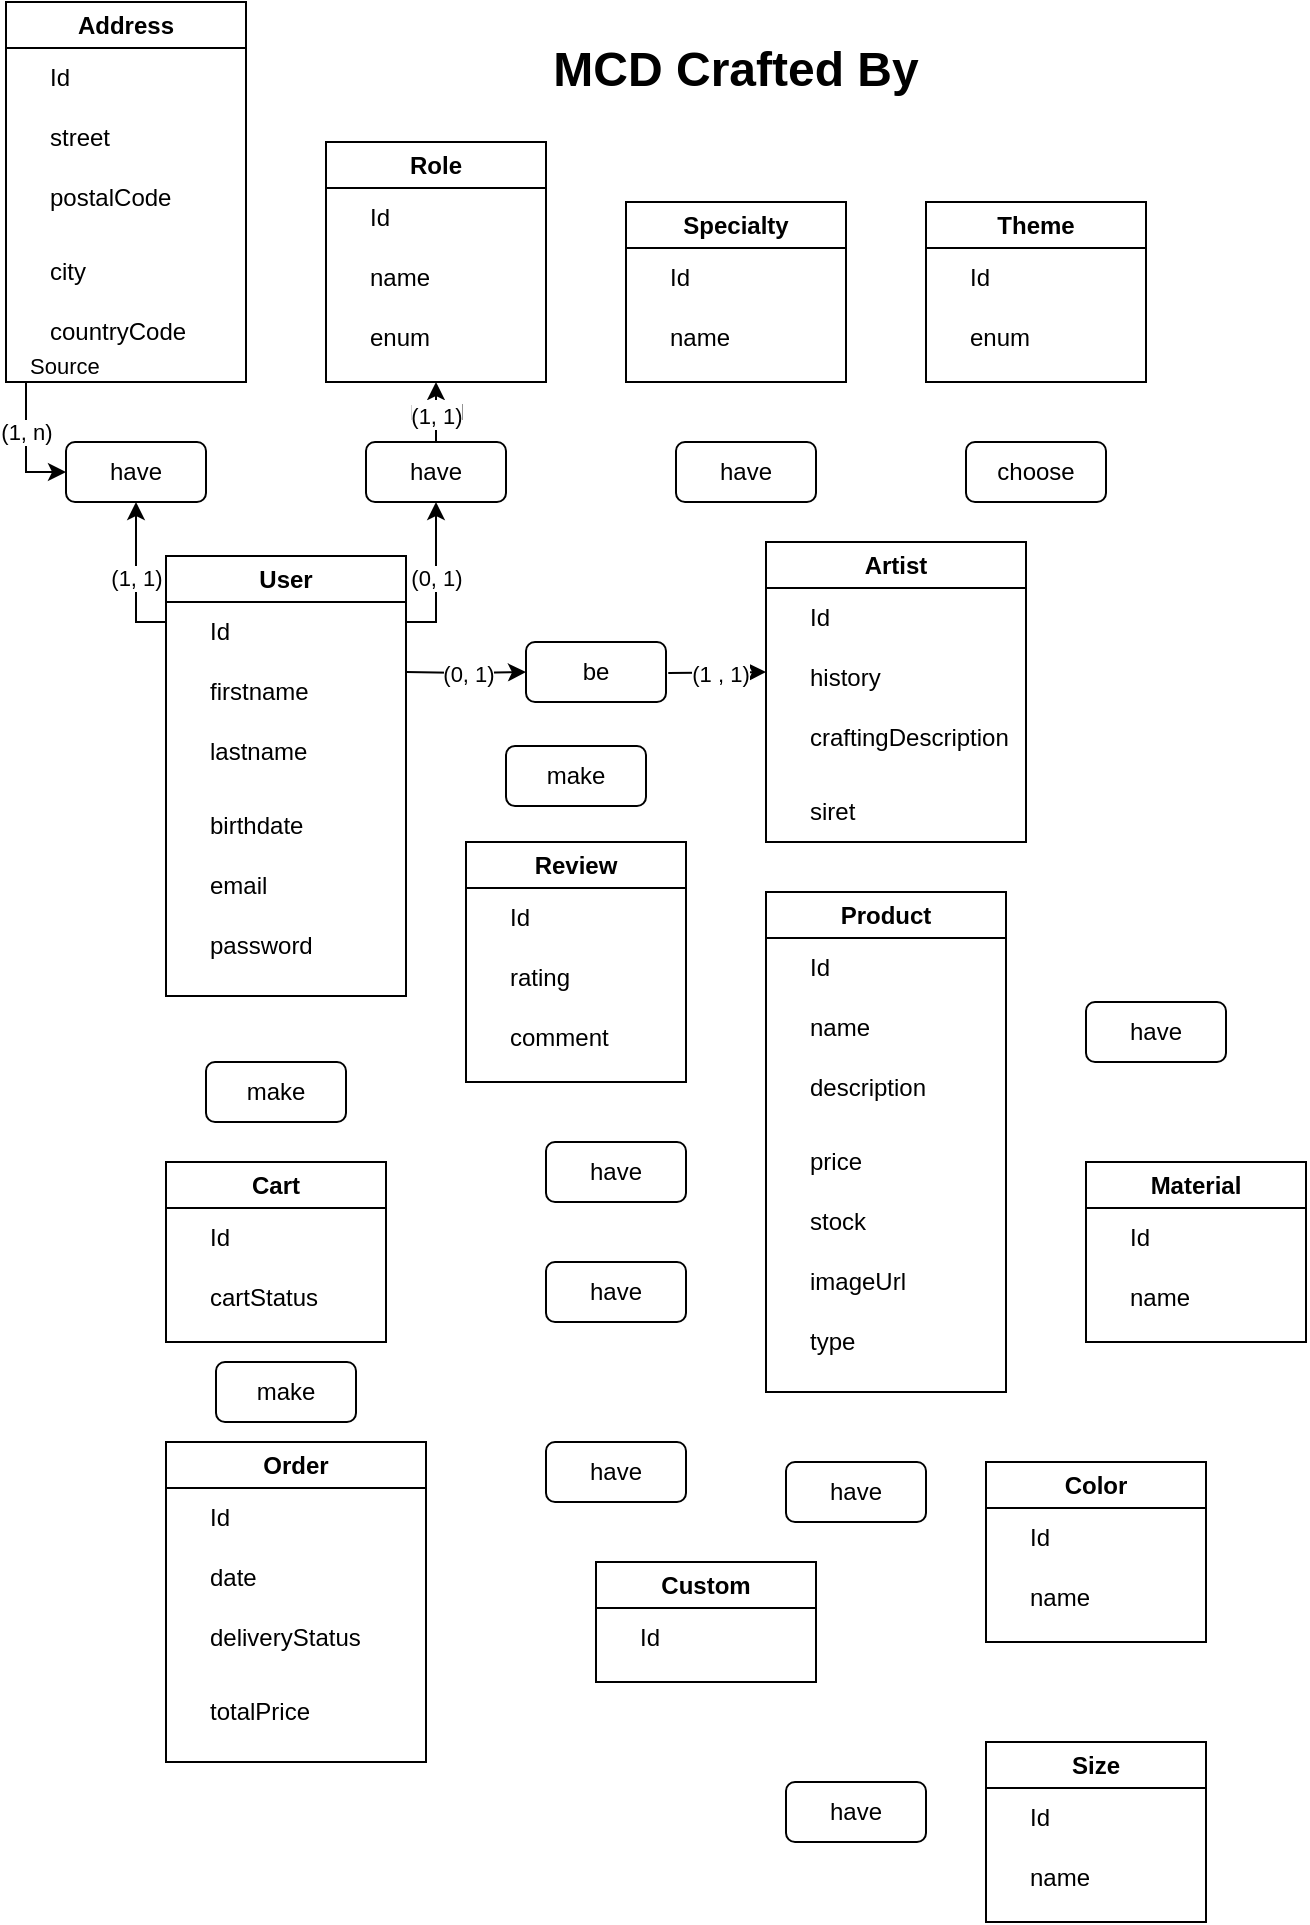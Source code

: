 <mxfile version="24.7.7">
  <diagram name="Page-1" id="c4acf3e9-155e-7222-9cf6-157b1a14988f">
    <mxGraphModel dx="989" dy="542" grid="1" gridSize="10" guides="1" tooltips="1" connect="1" arrows="1" fold="1" page="1" pageScale="1" pageWidth="850" pageHeight="1100" background="none" math="0" shadow="0">
      <root>
        <mxCell id="0" />
        <mxCell id="1" parent="0" />
        <mxCell id="f7d2u4jv31vITQ6-mz4s-1" value="User" style="swimlane;whiteSpace=wrap;html=1;" vertex="1" parent="1">
          <mxGeometry x="100" y="297" width="120" height="220" as="geometry" />
        </mxCell>
        <mxCell id="f7d2u4jv31vITQ6-mz4s-2" value="Id" style="text;html=1;align=left;verticalAlign=middle;whiteSpace=wrap;rounded=0;" vertex="1" parent="f7d2u4jv31vITQ6-mz4s-1">
          <mxGeometry x="20" y="23" width="60" height="30" as="geometry" />
        </mxCell>
        <mxCell id="f7d2u4jv31vITQ6-mz4s-3" value="firstname" style="text;html=1;align=left;verticalAlign=middle;whiteSpace=wrap;rounded=0;" vertex="1" parent="f7d2u4jv31vITQ6-mz4s-1">
          <mxGeometry x="20" y="53" width="60" height="30" as="geometry" />
        </mxCell>
        <mxCell id="f7d2u4jv31vITQ6-mz4s-7" value="email" style="text;html=1;align=left;verticalAlign=middle;whiteSpace=wrap;rounded=0;" vertex="1" parent="f7d2u4jv31vITQ6-mz4s-1">
          <mxGeometry x="20" y="150" width="60" height="30" as="geometry" />
        </mxCell>
        <mxCell id="f7d2u4jv31vITQ6-mz4s-6" value="password" style="text;html=1;align=left;verticalAlign=middle;whiteSpace=wrap;rounded=0;" vertex="1" parent="f7d2u4jv31vITQ6-mz4s-1">
          <mxGeometry x="20" y="180" width="60" height="30" as="geometry" />
        </mxCell>
        <mxCell id="f7d2u4jv31vITQ6-mz4s-5" value="birthdate" style="text;html=1;align=left;verticalAlign=middle;whiteSpace=wrap;rounded=0;" vertex="1" parent="f7d2u4jv31vITQ6-mz4s-1">
          <mxGeometry x="20" y="120" width="60" height="30" as="geometry" />
        </mxCell>
        <mxCell id="f7d2u4jv31vITQ6-mz4s-4" value="lastname" style="text;html=1;align=left;verticalAlign=middle;whiteSpace=wrap;rounded=0;" vertex="1" parent="f7d2u4jv31vITQ6-mz4s-1">
          <mxGeometry x="20" y="83" width="60" height="30" as="geometry" />
        </mxCell>
        <mxCell id="f7d2u4jv31vITQ6-mz4s-8" value="Artist" style="swimlane;whiteSpace=wrap;html=1;" vertex="1" parent="1">
          <mxGeometry x="400" y="290" width="130" height="150" as="geometry" />
        </mxCell>
        <mxCell id="f7d2u4jv31vITQ6-mz4s-9" value="Id" style="text;html=1;align=left;verticalAlign=middle;whiteSpace=wrap;rounded=0;" vertex="1" parent="f7d2u4jv31vITQ6-mz4s-8">
          <mxGeometry x="20" y="23" width="60" height="30" as="geometry" />
        </mxCell>
        <mxCell id="f7d2u4jv31vITQ6-mz4s-10" value="history" style="text;html=1;align=left;verticalAlign=middle;whiteSpace=wrap;rounded=0;" vertex="1" parent="f7d2u4jv31vITQ6-mz4s-8">
          <mxGeometry x="20" y="53" width="60" height="30" as="geometry" />
        </mxCell>
        <mxCell id="f7d2u4jv31vITQ6-mz4s-13" value="siret" style="text;html=1;align=left;verticalAlign=middle;whiteSpace=wrap;rounded=0;" vertex="1" parent="f7d2u4jv31vITQ6-mz4s-8">
          <mxGeometry x="20" y="120" width="60" height="30" as="geometry" />
        </mxCell>
        <mxCell id="f7d2u4jv31vITQ6-mz4s-14" value="craftingDescription" style="text;html=1;align=left;verticalAlign=middle;whiteSpace=wrap;rounded=0;" vertex="1" parent="f7d2u4jv31vITQ6-mz4s-8">
          <mxGeometry x="20" y="83" width="60" height="30" as="geometry" />
        </mxCell>
        <mxCell id="f7d2u4jv31vITQ6-mz4s-15" value="Specialty" style="swimlane;whiteSpace=wrap;html=1;" vertex="1" parent="1">
          <mxGeometry x="330" y="120" width="110" height="90" as="geometry" />
        </mxCell>
        <mxCell id="f7d2u4jv31vITQ6-mz4s-16" value="Id" style="text;html=1;align=left;verticalAlign=middle;whiteSpace=wrap;rounded=0;" vertex="1" parent="f7d2u4jv31vITQ6-mz4s-15">
          <mxGeometry x="20" y="23" width="60" height="30" as="geometry" />
        </mxCell>
        <mxCell id="f7d2u4jv31vITQ6-mz4s-17" value="name" style="text;html=1;align=left;verticalAlign=middle;whiteSpace=wrap;rounded=0;" vertex="1" parent="f7d2u4jv31vITQ6-mz4s-15">
          <mxGeometry x="20" y="53" width="60" height="30" as="geometry" />
        </mxCell>
        <mxCell id="f7d2u4jv31vITQ6-mz4s-20" value="Theme" style="swimlane;whiteSpace=wrap;html=1;" vertex="1" parent="1">
          <mxGeometry x="480" y="120" width="110" height="90" as="geometry" />
        </mxCell>
        <mxCell id="f7d2u4jv31vITQ6-mz4s-21" value="Id" style="text;html=1;align=left;verticalAlign=middle;whiteSpace=wrap;rounded=0;" vertex="1" parent="f7d2u4jv31vITQ6-mz4s-20">
          <mxGeometry x="20" y="23" width="60" height="30" as="geometry" />
        </mxCell>
        <mxCell id="f7d2u4jv31vITQ6-mz4s-22" value="enum" style="text;html=1;align=left;verticalAlign=middle;whiteSpace=wrap;rounded=0;" vertex="1" parent="f7d2u4jv31vITQ6-mz4s-20">
          <mxGeometry x="20" y="53" width="60" height="30" as="geometry" />
        </mxCell>
        <mxCell id="f7d2u4jv31vITQ6-mz4s-23" value="Address" style="swimlane;whiteSpace=wrap;html=1;" vertex="1" parent="1">
          <mxGeometry x="20" y="20" width="120" height="190" as="geometry" />
        </mxCell>
        <mxCell id="f7d2u4jv31vITQ6-mz4s-24" value="Id" style="text;html=1;align=left;verticalAlign=middle;whiteSpace=wrap;rounded=0;" vertex="1" parent="f7d2u4jv31vITQ6-mz4s-23">
          <mxGeometry x="20" y="23" width="60" height="30" as="geometry" />
        </mxCell>
        <mxCell id="f7d2u4jv31vITQ6-mz4s-25" value="street" style="text;html=1;align=left;verticalAlign=middle;whiteSpace=wrap;rounded=0;" vertex="1" parent="f7d2u4jv31vITQ6-mz4s-23">
          <mxGeometry x="20" y="53" width="60" height="30" as="geometry" />
        </mxCell>
        <mxCell id="f7d2u4jv31vITQ6-mz4s-26" value="countryCode" style="text;html=1;align=left;verticalAlign=middle;whiteSpace=wrap;rounded=0;" vertex="1" parent="f7d2u4jv31vITQ6-mz4s-23">
          <mxGeometry x="20" y="150" width="60" height="30" as="geometry" />
        </mxCell>
        <mxCell id="f7d2u4jv31vITQ6-mz4s-28" value="city" style="text;html=1;align=left;verticalAlign=middle;whiteSpace=wrap;rounded=0;" vertex="1" parent="f7d2u4jv31vITQ6-mz4s-23">
          <mxGeometry x="20" y="120" width="60" height="30" as="geometry" />
        </mxCell>
        <mxCell id="f7d2u4jv31vITQ6-mz4s-29" value="postalCode" style="text;html=1;align=left;verticalAlign=middle;whiteSpace=wrap;rounded=0;" vertex="1" parent="f7d2u4jv31vITQ6-mz4s-23">
          <mxGeometry x="20" y="83" width="60" height="30" as="geometry" />
        </mxCell>
        <mxCell id="f7d2u4jv31vITQ6-mz4s-30" value="Role" style="swimlane;whiteSpace=wrap;html=1;" vertex="1" parent="1">
          <mxGeometry x="180" y="90" width="110" height="120" as="geometry" />
        </mxCell>
        <mxCell id="f7d2u4jv31vITQ6-mz4s-31" value="Id" style="text;html=1;align=left;verticalAlign=middle;whiteSpace=wrap;rounded=0;" vertex="1" parent="f7d2u4jv31vITQ6-mz4s-30">
          <mxGeometry x="20" y="23" width="60" height="30" as="geometry" />
        </mxCell>
        <mxCell id="f7d2u4jv31vITQ6-mz4s-32" value="name" style="text;html=1;align=left;verticalAlign=middle;whiteSpace=wrap;rounded=0;" vertex="1" parent="f7d2u4jv31vITQ6-mz4s-30">
          <mxGeometry x="20" y="53" width="60" height="30" as="geometry" />
        </mxCell>
        <mxCell id="f7d2u4jv31vITQ6-mz4s-34" value="enum" style="text;html=1;align=left;verticalAlign=middle;whiteSpace=wrap;rounded=0;" vertex="1" parent="f7d2u4jv31vITQ6-mz4s-30">
          <mxGeometry x="20" y="83" width="60" height="30" as="geometry" />
        </mxCell>
        <mxCell id="f7d2u4jv31vITQ6-mz4s-35" value="Product" style="swimlane;whiteSpace=wrap;html=1;" vertex="1" parent="1">
          <mxGeometry x="400" y="465" width="120" height="250" as="geometry" />
        </mxCell>
        <mxCell id="f7d2u4jv31vITQ6-mz4s-36" value="Id" style="text;html=1;align=left;verticalAlign=middle;whiteSpace=wrap;rounded=0;" vertex="1" parent="f7d2u4jv31vITQ6-mz4s-35">
          <mxGeometry x="20" y="23" width="60" height="30" as="geometry" />
        </mxCell>
        <mxCell id="f7d2u4jv31vITQ6-mz4s-37" value="name" style="text;html=1;align=left;verticalAlign=middle;whiteSpace=wrap;rounded=0;" vertex="1" parent="f7d2u4jv31vITQ6-mz4s-35">
          <mxGeometry x="20" y="53" width="60" height="30" as="geometry" />
        </mxCell>
        <mxCell id="f7d2u4jv31vITQ6-mz4s-38" value="stock" style="text;html=1;align=left;verticalAlign=middle;whiteSpace=wrap;rounded=0;" vertex="1" parent="f7d2u4jv31vITQ6-mz4s-35">
          <mxGeometry x="20" y="150" width="60" height="30" as="geometry" />
        </mxCell>
        <mxCell id="f7d2u4jv31vITQ6-mz4s-39" value="imageUrl" style="text;html=1;align=left;verticalAlign=middle;whiteSpace=wrap;rounded=0;" vertex="1" parent="f7d2u4jv31vITQ6-mz4s-35">
          <mxGeometry x="20" y="180" width="60" height="30" as="geometry" />
        </mxCell>
        <mxCell id="f7d2u4jv31vITQ6-mz4s-40" value="price" style="text;html=1;align=left;verticalAlign=middle;whiteSpace=wrap;rounded=0;" vertex="1" parent="f7d2u4jv31vITQ6-mz4s-35">
          <mxGeometry x="20" y="120" width="60" height="30" as="geometry" />
        </mxCell>
        <mxCell id="f7d2u4jv31vITQ6-mz4s-41" value="description" style="text;html=1;align=left;verticalAlign=middle;whiteSpace=wrap;rounded=0;" vertex="1" parent="f7d2u4jv31vITQ6-mz4s-35">
          <mxGeometry x="20" y="83" width="60" height="30" as="geometry" />
        </mxCell>
        <mxCell id="f7d2u4jv31vITQ6-mz4s-42" value="type" style="text;html=1;align=left;verticalAlign=middle;whiteSpace=wrap;rounded=0;" vertex="1" parent="f7d2u4jv31vITQ6-mz4s-35">
          <mxGeometry x="20" y="210" width="60" height="30" as="geometry" />
        </mxCell>
        <mxCell id="f7d2u4jv31vITQ6-mz4s-43" value="Material" style="swimlane;whiteSpace=wrap;html=1;" vertex="1" parent="1">
          <mxGeometry x="560" y="600" width="110" height="90" as="geometry" />
        </mxCell>
        <mxCell id="f7d2u4jv31vITQ6-mz4s-44" value="Id" style="text;html=1;align=left;verticalAlign=middle;whiteSpace=wrap;rounded=0;" vertex="1" parent="f7d2u4jv31vITQ6-mz4s-43">
          <mxGeometry x="20" y="23" width="60" height="30" as="geometry" />
        </mxCell>
        <mxCell id="f7d2u4jv31vITQ6-mz4s-45" value="name" style="text;html=1;align=left;verticalAlign=middle;whiteSpace=wrap;rounded=0;" vertex="1" parent="f7d2u4jv31vITQ6-mz4s-43">
          <mxGeometry x="20" y="53" width="60" height="30" as="geometry" />
        </mxCell>
        <mxCell id="f7d2u4jv31vITQ6-mz4s-48" value="&lt;b&gt;&lt;font style=&quot;font-size: 24px;&quot;&gt;MCD Crafted By&lt;/font&gt;&lt;/b&gt;" style="text;html=1;align=center;verticalAlign=middle;whiteSpace=wrap;rounded=0;" vertex="1" parent="1">
          <mxGeometry x="230" y="39" width="310" height="30" as="geometry" />
        </mxCell>
        <mxCell id="f7d2u4jv31vITQ6-mz4s-49" value="Cart" style="swimlane;whiteSpace=wrap;html=1;" vertex="1" parent="1">
          <mxGeometry x="100" y="600" width="110" height="90" as="geometry" />
        </mxCell>
        <mxCell id="f7d2u4jv31vITQ6-mz4s-50" value="Id" style="text;html=1;align=left;verticalAlign=middle;whiteSpace=wrap;rounded=0;" vertex="1" parent="f7d2u4jv31vITQ6-mz4s-49">
          <mxGeometry x="20" y="23" width="60" height="30" as="geometry" />
        </mxCell>
        <mxCell id="f7d2u4jv31vITQ6-mz4s-51" value="cartStatus" style="text;html=1;align=left;verticalAlign=middle;whiteSpace=wrap;rounded=0;" vertex="1" parent="f7d2u4jv31vITQ6-mz4s-49">
          <mxGeometry x="20" y="53" width="60" height="30" as="geometry" />
        </mxCell>
        <mxCell id="f7d2u4jv31vITQ6-mz4s-52" value="Review" style="swimlane;whiteSpace=wrap;html=1;" vertex="1" parent="1">
          <mxGeometry x="250" y="440" width="110" height="120" as="geometry" />
        </mxCell>
        <mxCell id="f7d2u4jv31vITQ6-mz4s-53" value="Id" style="text;html=1;align=left;verticalAlign=middle;whiteSpace=wrap;rounded=0;" vertex="1" parent="f7d2u4jv31vITQ6-mz4s-52">
          <mxGeometry x="20" y="23" width="60" height="30" as="geometry" />
        </mxCell>
        <mxCell id="f7d2u4jv31vITQ6-mz4s-54" value="rating" style="text;html=1;align=left;verticalAlign=middle;whiteSpace=wrap;rounded=0;" vertex="1" parent="f7d2u4jv31vITQ6-mz4s-52">
          <mxGeometry x="20" y="53" width="60" height="30" as="geometry" />
        </mxCell>
        <mxCell id="f7d2u4jv31vITQ6-mz4s-55" value="comment" style="text;html=1;align=left;verticalAlign=middle;whiteSpace=wrap;rounded=0;" vertex="1" parent="f7d2u4jv31vITQ6-mz4s-52">
          <mxGeometry x="20" y="83" width="60" height="30" as="geometry" />
        </mxCell>
        <mxCell id="f7d2u4jv31vITQ6-mz4s-57" value="Order" style="swimlane;whiteSpace=wrap;html=1;" vertex="1" parent="1">
          <mxGeometry x="100" y="740" width="130" height="160" as="geometry" />
        </mxCell>
        <mxCell id="f7d2u4jv31vITQ6-mz4s-58" value="Id" style="text;html=1;align=left;verticalAlign=middle;whiteSpace=wrap;rounded=0;" vertex="1" parent="f7d2u4jv31vITQ6-mz4s-57">
          <mxGeometry x="20" y="23" width="60" height="30" as="geometry" />
        </mxCell>
        <mxCell id="f7d2u4jv31vITQ6-mz4s-59" value="date" style="text;html=1;align=left;verticalAlign=middle;whiteSpace=wrap;rounded=0;" vertex="1" parent="f7d2u4jv31vITQ6-mz4s-57">
          <mxGeometry x="20" y="53" width="60" height="30" as="geometry" />
        </mxCell>
        <mxCell id="f7d2u4jv31vITQ6-mz4s-60" value="totalPrice" style="text;html=1;align=left;verticalAlign=middle;whiteSpace=wrap;rounded=0;" vertex="1" parent="f7d2u4jv31vITQ6-mz4s-57">
          <mxGeometry x="20" y="120" width="60" height="30" as="geometry" />
        </mxCell>
        <mxCell id="f7d2u4jv31vITQ6-mz4s-61" value="deliveryStatus" style="text;html=1;align=left;verticalAlign=middle;whiteSpace=wrap;rounded=0;" vertex="1" parent="f7d2u4jv31vITQ6-mz4s-57">
          <mxGeometry x="20" y="83" width="60" height="30" as="geometry" />
        </mxCell>
        <mxCell id="f7d2u4jv31vITQ6-mz4s-62" value="Custom" style="swimlane;whiteSpace=wrap;html=1;" vertex="1" parent="1">
          <mxGeometry x="315" y="800" width="110" height="60" as="geometry" />
        </mxCell>
        <mxCell id="f7d2u4jv31vITQ6-mz4s-63" value="Id" style="text;html=1;align=left;verticalAlign=middle;whiteSpace=wrap;rounded=0;" vertex="1" parent="f7d2u4jv31vITQ6-mz4s-62">
          <mxGeometry x="20" y="23" width="60" height="30" as="geometry" />
        </mxCell>
        <mxCell id="f7d2u4jv31vITQ6-mz4s-65" value="Color" style="swimlane;whiteSpace=wrap;html=1;" vertex="1" parent="1">
          <mxGeometry x="510" y="750" width="110" height="90" as="geometry" />
        </mxCell>
        <mxCell id="f7d2u4jv31vITQ6-mz4s-66" value="Id" style="text;html=1;align=left;verticalAlign=middle;whiteSpace=wrap;rounded=0;" vertex="1" parent="f7d2u4jv31vITQ6-mz4s-65">
          <mxGeometry x="20" y="23" width="60" height="30" as="geometry" />
        </mxCell>
        <mxCell id="f7d2u4jv31vITQ6-mz4s-67" value="name" style="text;html=1;align=left;verticalAlign=middle;whiteSpace=wrap;rounded=0;" vertex="1" parent="f7d2u4jv31vITQ6-mz4s-65">
          <mxGeometry x="20" y="53" width="60" height="30" as="geometry" />
        </mxCell>
        <mxCell id="f7d2u4jv31vITQ6-mz4s-68" value="Size" style="swimlane;whiteSpace=wrap;html=1;" vertex="1" parent="1">
          <mxGeometry x="510" y="890" width="110" height="90" as="geometry" />
        </mxCell>
        <mxCell id="f7d2u4jv31vITQ6-mz4s-69" value="Id" style="text;html=1;align=left;verticalAlign=middle;whiteSpace=wrap;rounded=0;" vertex="1" parent="f7d2u4jv31vITQ6-mz4s-68">
          <mxGeometry x="20" y="23" width="60" height="30" as="geometry" />
        </mxCell>
        <mxCell id="f7d2u4jv31vITQ6-mz4s-70" value="name" style="text;html=1;align=left;verticalAlign=middle;whiteSpace=wrap;rounded=0;" vertex="1" parent="f7d2u4jv31vITQ6-mz4s-68">
          <mxGeometry x="20" y="53" width="60" height="30" as="geometry" />
        </mxCell>
        <mxCell id="f7d2u4jv31vITQ6-mz4s-71" value="have" style="rounded=1;whiteSpace=wrap;html=1;" vertex="1" parent="1">
          <mxGeometry x="50" y="240" width="70" height="30" as="geometry" />
        </mxCell>
        <mxCell id="f7d2u4jv31vITQ6-mz4s-72" value="have" style="rounded=1;whiteSpace=wrap;html=1;" vertex="1" parent="1">
          <mxGeometry x="200" y="240" width="70" height="30" as="geometry" />
        </mxCell>
        <mxCell id="f7d2u4jv31vITQ6-mz4s-73" value="have" style="rounded=1;whiteSpace=wrap;html=1;" vertex="1" parent="1">
          <mxGeometry x="355" y="240" width="70" height="30" as="geometry" />
        </mxCell>
        <mxCell id="f7d2u4jv31vITQ6-mz4s-74" value="have" style="rounded=1;whiteSpace=wrap;html=1;" vertex="1" parent="1">
          <mxGeometry x="560" y="520" width="70" height="30" as="geometry" />
        </mxCell>
        <mxCell id="f7d2u4jv31vITQ6-mz4s-75" value="have" style="rounded=1;whiteSpace=wrap;html=1;" vertex="1" parent="1">
          <mxGeometry x="410" y="750" width="70" height="30" as="geometry" />
        </mxCell>
        <mxCell id="f7d2u4jv31vITQ6-mz4s-76" value="have" style="rounded=1;whiteSpace=wrap;html=1;" vertex="1" parent="1">
          <mxGeometry x="410" y="910" width="70" height="30" as="geometry" />
        </mxCell>
        <mxCell id="f7d2u4jv31vITQ6-mz4s-77" value="have" style="rounded=1;whiteSpace=wrap;html=1;" vertex="1" parent="1">
          <mxGeometry x="290" y="740" width="70" height="30" as="geometry" />
        </mxCell>
        <mxCell id="f7d2u4jv31vITQ6-mz4s-78" value="have" style="rounded=1;whiteSpace=wrap;html=1;" vertex="1" parent="1">
          <mxGeometry x="290" y="650" width="70" height="30" as="geometry" />
        </mxCell>
        <mxCell id="f7d2u4jv31vITQ6-mz4s-79" value="have" style="rounded=1;whiteSpace=wrap;html=1;" vertex="1" parent="1">
          <mxGeometry x="290" y="590" width="70" height="30" as="geometry" />
        </mxCell>
        <mxCell id="f7d2u4jv31vITQ6-mz4s-80" value="make" style="rounded=1;whiteSpace=wrap;html=1;" vertex="1" parent="1">
          <mxGeometry x="270" y="392" width="70" height="30" as="geometry" />
        </mxCell>
        <mxCell id="f7d2u4jv31vITQ6-mz4s-81" value="be" style="rounded=1;whiteSpace=wrap;html=1;" vertex="1" parent="1">
          <mxGeometry x="280" y="340" width="70" height="30" as="geometry" />
        </mxCell>
        <mxCell id="f7d2u4jv31vITQ6-mz4s-82" value="choose" style="rounded=1;whiteSpace=wrap;html=1;" vertex="1" parent="1">
          <mxGeometry x="500" y="240" width="70" height="30" as="geometry" />
        </mxCell>
        <mxCell id="f7d2u4jv31vITQ6-mz4s-83" value="make" style="rounded=1;whiteSpace=wrap;html=1;" vertex="1" parent="1">
          <mxGeometry x="125" y="700" width="70" height="30" as="geometry" />
        </mxCell>
        <mxCell id="f7d2u4jv31vITQ6-mz4s-84" value="make" style="rounded=1;whiteSpace=wrap;html=1;" vertex="1" parent="1">
          <mxGeometry x="120" y="550" width="70" height="30" as="geometry" />
        </mxCell>
        <mxCell id="f7d2u4jv31vITQ6-mz4s-93" value="" style="endArrow=classic;html=1;rounded=0;exitX=0.25;exitY=1;exitDx=0;exitDy=0;edgeStyle=orthogonalEdgeStyle;entryX=0;entryY=0.5;entryDx=0;entryDy=0;" edge="1" parent="1" target="f7d2u4jv31vITQ6-mz4s-71">
          <mxGeometry relative="1" as="geometry">
            <mxPoint x="30" y="210" as="sourcePoint" />
            <mxPoint x="30" y="260" as="targetPoint" />
            <Array as="points">
              <mxPoint x="30" y="255" />
            </Array>
          </mxGeometry>
        </mxCell>
        <mxCell id="f7d2u4jv31vITQ6-mz4s-94" value="(1, n)" style="edgeLabel;resizable=0;html=1;;align=center;verticalAlign=middle;" connectable="0" vertex="1" parent="f7d2u4jv31vITQ6-mz4s-93">
          <mxGeometry relative="1" as="geometry">
            <mxPoint y="-8" as="offset" />
          </mxGeometry>
        </mxCell>
        <mxCell id="f7d2u4jv31vITQ6-mz4s-95" value="Source" style="edgeLabel;resizable=0;html=1;;align=left;verticalAlign=bottom;" connectable="0" vertex="1" parent="f7d2u4jv31vITQ6-mz4s-93">
          <mxGeometry x="-1" relative="1" as="geometry" />
        </mxCell>
        <mxCell id="f7d2u4jv31vITQ6-mz4s-97" value="" style="endArrow=classic;html=1;rounded=0;edgeStyle=orthogonalEdgeStyle;entryX=0.5;entryY=1;entryDx=0;entryDy=0;" edge="1" parent="1" target="f7d2u4jv31vITQ6-mz4s-71">
          <mxGeometry relative="1" as="geometry">
            <mxPoint x="100" y="330" as="sourcePoint" />
            <mxPoint x="50" y="260" as="targetPoint" />
            <Array as="points">
              <mxPoint x="85" y="330" />
            </Array>
          </mxGeometry>
        </mxCell>
        <mxCell id="f7d2u4jv31vITQ6-mz4s-98" value="(1, 1)" style="edgeLabel;resizable=0;html=1;;align=center;verticalAlign=middle;" connectable="0" vertex="1" parent="f7d2u4jv31vITQ6-mz4s-97">
          <mxGeometry relative="1" as="geometry" />
        </mxCell>
        <mxCell id="f7d2u4jv31vITQ6-mz4s-99" value="" style="endArrow=classic;html=1;rounded=0;entryX=0.5;entryY=1;entryDx=0;entryDy=0;edgeStyle=orthogonalEdgeStyle;" edge="1" parent="1" target="f7d2u4jv31vITQ6-mz4s-72">
          <mxGeometry relative="1" as="geometry">
            <mxPoint x="220" y="330" as="sourcePoint" />
            <mxPoint x="50" y="260" as="targetPoint" />
            <Array as="points">
              <mxPoint x="220" y="330" />
              <mxPoint x="235" y="330" />
            </Array>
          </mxGeometry>
        </mxCell>
        <mxCell id="f7d2u4jv31vITQ6-mz4s-100" value="(0, 1)" style="edgeLabel;resizable=0;html=1;;align=center;verticalAlign=middle;" connectable="0" vertex="1" parent="f7d2u4jv31vITQ6-mz4s-99">
          <mxGeometry relative="1" as="geometry" />
        </mxCell>
        <mxCell id="f7d2u4jv31vITQ6-mz4s-101" value="" style="endArrow=classic;html=1;rounded=0;exitX=0.5;exitY=0;exitDx=0;exitDy=0;entryX=0.5;entryY=1;entryDx=0;entryDy=0;" edge="1" parent="1" source="f7d2u4jv31vITQ6-mz4s-72" target="f7d2u4jv31vITQ6-mz4s-30">
          <mxGeometry relative="1" as="geometry">
            <mxPoint x="50" y="300" as="sourcePoint" />
            <mxPoint x="150" y="300" as="targetPoint" />
          </mxGeometry>
        </mxCell>
        <mxCell id="f7d2u4jv31vITQ6-mz4s-102" value="Label" style="edgeLabel;resizable=0;html=1;;align=center;verticalAlign=middle;" connectable="0" vertex="1" parent="f7d2u4jv31vITQ6-mz4s-101">
          <mxGeometry relative="1" as="geometry" />
        </mxCell>
        <mxCell id="f7d2u4jv31vITQ6-mz4s-103" value="(1, 1)" style="edgeLabel;html=1;align=center;verticalAlign=middle;resizable=0;points=[];" vertex="1" connectable="0" parent="f7d2u4jv31vITQ6-mz4s-101">
          <mxGeometry x="-0.138" relative="1" as="geometry">
            <mxPoint as="offset" />
          </mxGeometry>
        </mxCell>
        <mxCell id="f7d2u4jv31vITQ6-mz4s-105" value="" style="endArrow=classic;html=1;rounded=0;entryX=0;entryY=0.5;entryDx=0;entryDy=0;edgeStyle=orthogonalEdgeStyle;" edge="1" parent="1" target="f7d2u4jv31vITQ6-mz4s-81">
          <mxGeometry relative="1" as="geometry">
            <mxPoint x="220" y="355" as="sourcePoint" />
            <mxPoint x="360" y="410" as="targetPoint" />
          </mxGeometry>
        </mxCell>
        <mxCell id="f7d2u4jv31vITQ6-mz4s-106" value="(0, 1)" style="edgeLabel;resizable=0;html=1;;align=center;verticalAlign=middle;" connectable="0" vertex="1" parent="f7d2u4jv31vITQ6-mz4s-105">
          <mxGeometry relative="1" as="geometry" />
        </mxCell>
        <mxCell id="f7d2u4jv31vITQ6-mz4s-108" value="" style="endArrow=classic;html=1;rounded=0;exitX=1.016;exitY=0.517;exitDx=0;exitDy=0;exitPerimeter=0;" edge="1" parent="1" source="f7d2u4jv31vITQ6-mz4s-81">
          <mxGeometry relative="1" as="geometry">
            <mxPoint x="350" y="354.71" as="sourcePoint" />
            <mxPoint x="400" y="355" as="targetPoint" />
          </mxGeometry>
        </mxCell>
        <mxCell id="f7d2u4jv31vITQ6-mz4s-109" value="Label" style="edgeLabel;resizable=0;html=1;;align=center;verticalAlign=middle;" connectable="0" vertex="1" parent="f7d2u4jv31vITQ6-mz4s-108">
          <mxGeometry relative="1" as="geometry" />
        </mxCell>
        <mxCell id="f7d2u4jv31vITQ6-mz4s-110" value="(1 , 1)" style="edgeLabel;html=1;align=center;verticalAlign=middle;resizable=0;points=[];" vertex="1" connectable="0" parent="f7d2u4jv31vITQ6-mz4s-108">
          <mxGeometry x="0.073" y="-1" relative="1" as="geometry">
            <mxPoint as="offset" />
          </mxGeometry>
        </mxCell>
      </root>
    </mxGraphModel>
  </diagram>
</mxfile>
